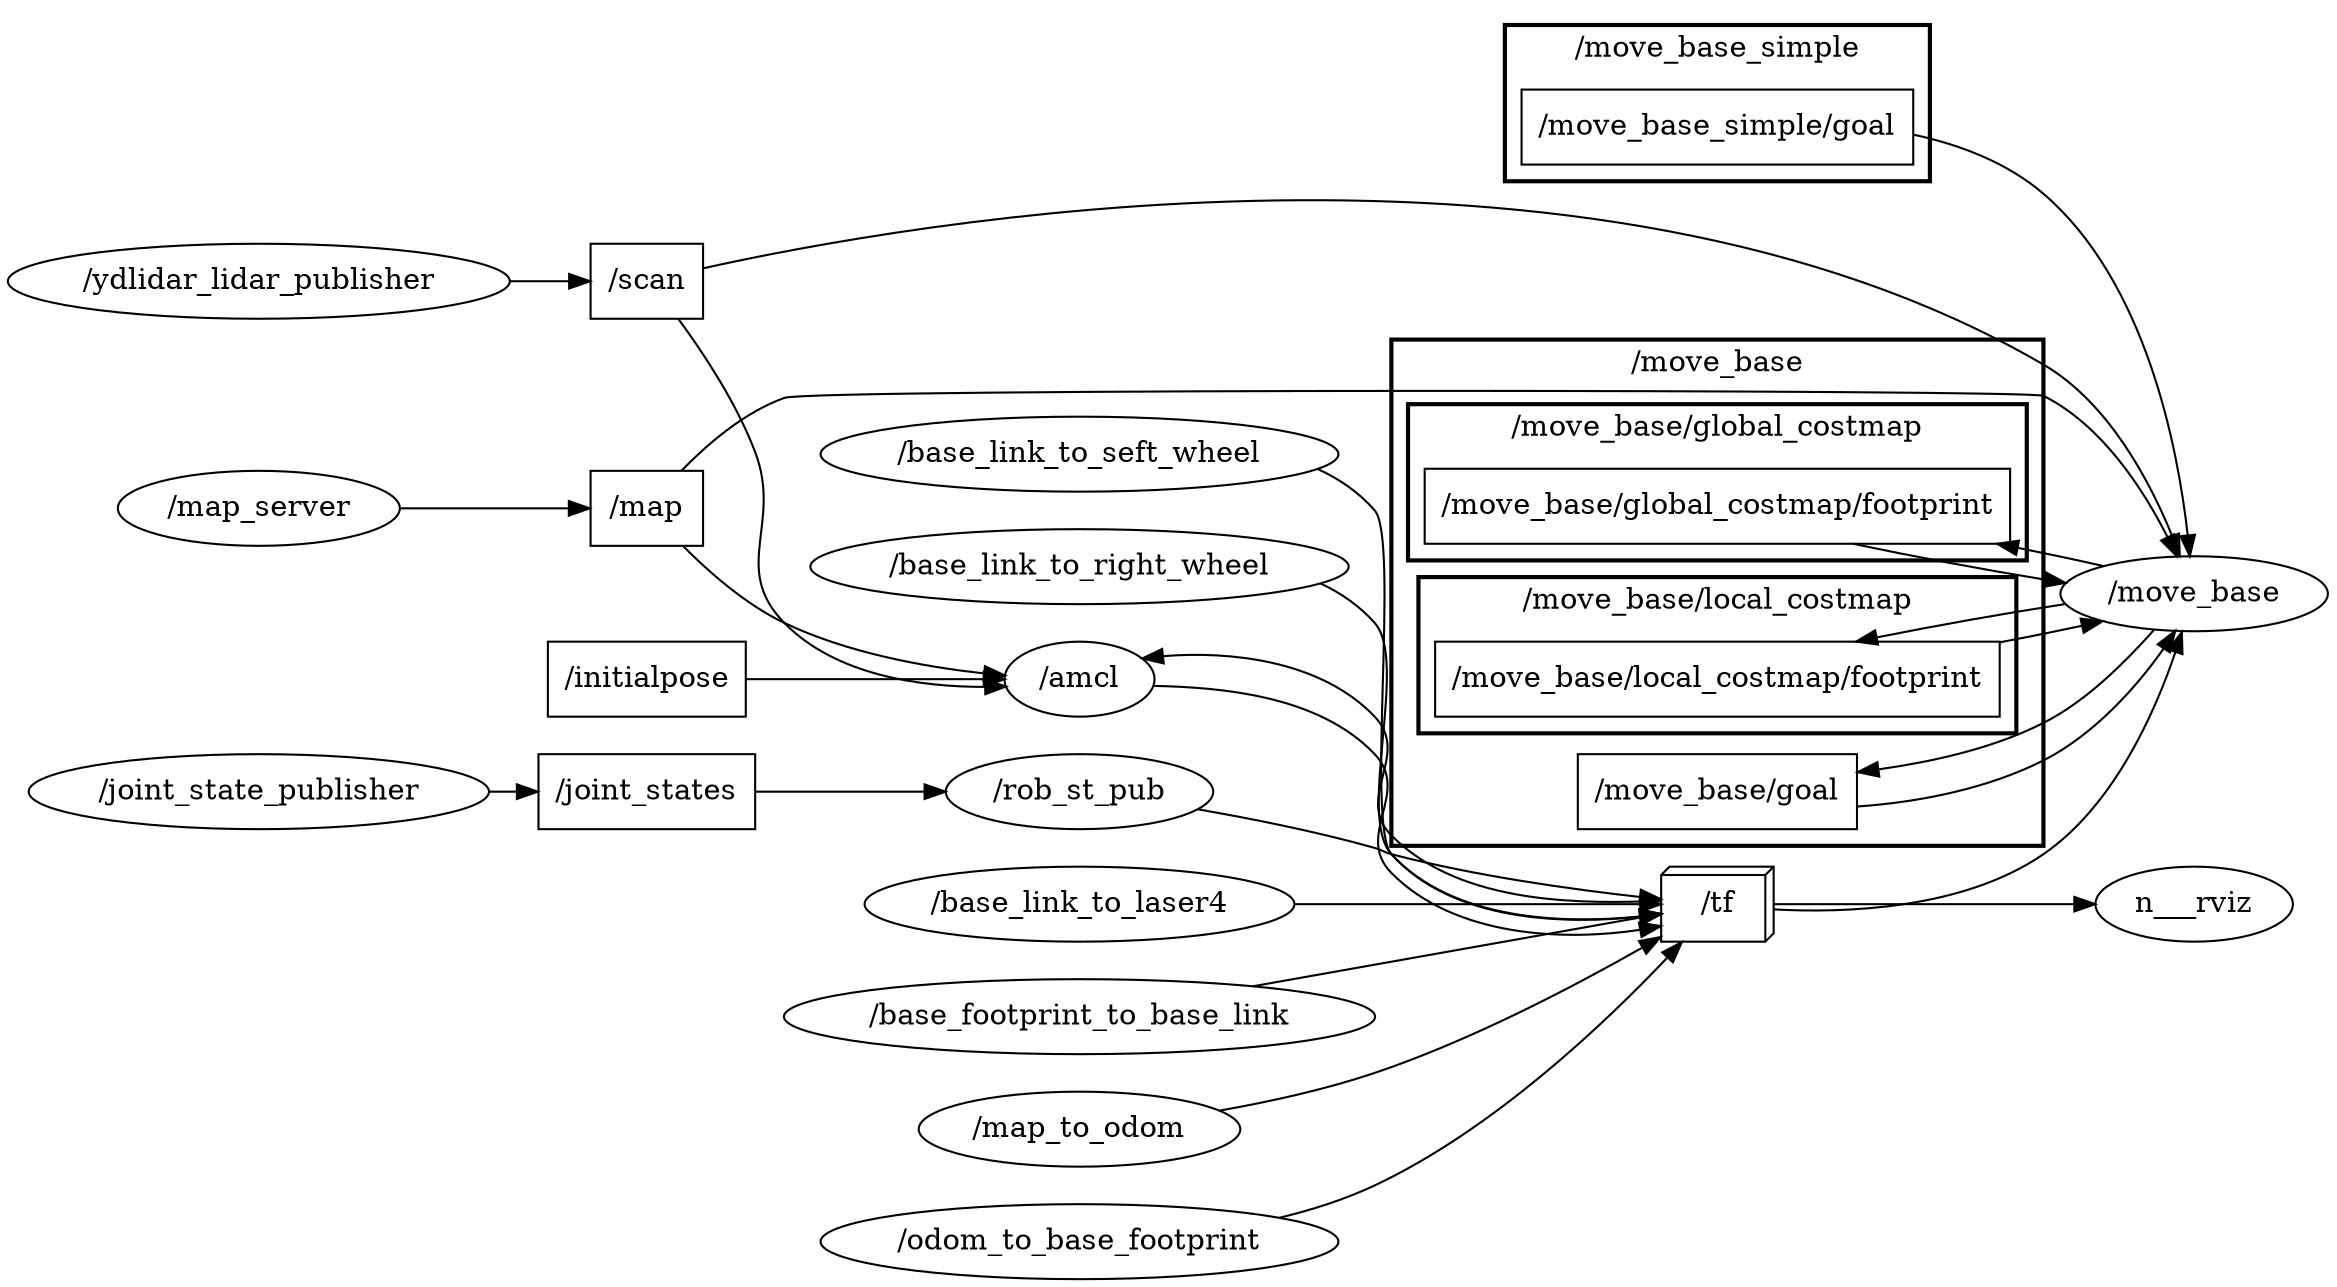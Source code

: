 digraph graphname {
	graph [bb="0,0,904.85,610",
		compound=True,
		rank=same,
		rankdir=LR,
		ranksep=0.2
	];
	node [label="\N"];
	subgraph cluster___move_base {
		graph [bb="535.26,208,790.26,451",
			compound=True,
			label="/move_base",
			lheight=0.21,
			lp="662.76,439.5",
			lwidth=0.92,
			rank=same,
			rankdir=LR,
			ranksep=0.2,
			style=bold
		];
		subgraph cluster___move_base__global_costmap {
			graph [bb="543.26,345,782.26,420",
				compound=True,
				label="/move_base/global_costmap",
				lheight=0.21,
				lp="662.76,408.5",
				lwidth=2.17,
				rank=same,
				rankdir=LR,
				ranksep=0.2,
				style=bold
			];
			t___move_base__global_costmap__footprint			 [URL=topic_3A__move_base__global_costmap__footprint,
				height=0.5,
				label="/move_base/global_costmap/footprint",
				pos="662.76,371",
				shape=box,
				tooltip="topic:/move_base/global_costmap/footprint",
				width=3.0972];
		}
		subgraph cluster___move_base__local_costmap {
			graph [bb="547.26,262,778.26,337",
				compound=True,
				label="/move_base/local_costmap",
				lheight=0.21,
				lp="662.76,325.5",
				lwidth=2.06,
				rank=same,
				rankdir=LR,
				ranksep=0.2,
				style=bold
			];
			t___move_base__local_costmap__footprint			 [URL=topic_3A__move_base__local_costmap__footprint,
				height=0.5,
				label="/move_base/local_costmap/footprint",
				pos="662.76,288",
				shape=box,
				tooltip="topic:/move_base/local_costmap/footprint",
				width=2.9861];
		}
		t___move_base__goal		 [URL=topic_3A__move_base__goal,
			height=0.5,
			label="/move_base/goal",
			pos="662.76,234",
			shape=box,
			tooltip="topic:/move_base/goal",
			width=1.5139];
	}
	subgraph cluster___move_base_simple {
		graph [bb="578.76,527,746.76,602",
			compound=True,
			label="/move_base_simple",
			lheight=0.21,
			lp="662.76,590.5",
			lwidth=1.51,
			rank=same,
			rankdir=LR,
			ranksep=0.2,
			style=bold
		];
		t___move_base_simple__goal		 [URL=topic_3A__move_base_simple__goal,
			height=0.5,
			label="/move_base_simple/goal",
			pos="662.76,553",
			shape=box,
			tooltip="topic:/move_base_simple/goal",
			width=2.1111];
	}
	n___move_base	 [URL=__move_base,
		height=0.5,
		label="/move_base",
		pos="851.56,329",
		shape=ellipse,
		tooltip="/move_base",
		width=1.4804];
	t___move_base__global_costmap__footprint -> n___move_base	 [penwidth=1,
		pos="e,800.3,334.32 716.11,352.99 739.2,347.13 766.36,341.01 790.27,336.27"];
	t___move_base__local_costmap__footprint -> n___move_base	 [penwidth=1,
		pos="e,815.52,315.73 770.4,304.68 782.7,307.47 794.69,310.34 805.52,313.11"];
	t___move_base__goal -> n___move_base	 [penwidth=1,
		pos="e,844.79,310.97 717.33,228.02 741.02,230.19 768.3,236.36 790.26,249 811.63,261.3 829.17,283.89 839.93,302.16"];
	t___move_base_simple__goal -> n___move_base	 [penwidth=1,
		pos="e,848.09,347.16 738.83,546.93 757.53,542.17 776.2,534.2 790.26,521 814.34,498.4 836.23,404.77 846.07,357.13"];
	t___initialpose	 [URL=topic_3A__initialpose,
		height=0.5,
		label="/initialpose",
		pos="246.08,288",
		shape=box,
		tooltip="topic:/initialpose",
		width=1.0694];
	n___amcl	 [URL=__amcl,
		height=0.5,
		label="/amcl",
		pos="414.17,288",
		shape=ellipse,
		tooltip="/amcl",
		width=0.84854];
	t___initialpose -> n___amcl	 [penwidth=1,
		pos="e,383.36,288 284.65,288 311.09,288 346.12,288 373.09,288"];
	t___joint_states	 [URL=topic_3A__joint_states,
		height=0.5,
		label="/joint_states",
		pos="246.08,234",
		shape=box,
		tooltip="topic:/joint_states",
		width=1.1389];
	n___rob_st_pub	 [URL=__rob_st_pub,
		height=0.5,
		label="/rob_st_pub",
		pos="414.17,234",
		shape=ellipse,
		tooltip="/rob_st_pub",
		width=1.4624];
	t___joint_states -> n___rob_st_pub	 [penwidth=1,
		pos="e,361.39,234 287.2,234 306.5,234 329.93,234 351.38,234"];
	t___scan	 [URL=topic_3A__scan,
		height=0.5,
		label="/scan",
		pos="246.08,479",
		shape=box,
		tooltip="topic:/scan",
		width=0.75];
	t___scan -> n___move_base	 [penwidth=1,
		pos="e,847.21,347.16 273.18,485.31 357.63,503.36 620.56,547.27 790.26,439 819.39,420.42 835.91,382.86 844.29,356.84"];
	t___scan -> n___amcl	 [penwidth=1,
		pos="e,383.48,286.67 257.16,460.78 266.51,444.59 279.56,419.99 287.08,397 298.59,361.86 275.81,341.98 301.08,315 319.38,295.47 349.05,288.93 373.41,287.16"];
	t___map	 [URL=topic_3A__map,
		height=0.5,
		label="/map",
		pos="246.08,370",
		shape=box,
		tooltip="topic:/map",
		width=0.75];
	t___map -> n___move_base	 [penwidth=1,
		pos="e,845.95,346.97 258.92,388.22 268.83,400.6 283.76,415.97 301.08,423 313.16,427.9 784.1,427.36 790.26,424 816.39,409.77 833.06,379.08 842.32,356.42"];
	t___map -> n___amcl	 [penwidth=1,
		pos="e,383.72,290.7 259.78,351.78 269.89,339.59 284.7,324.16 301.08,315 323.39,302.53 351.29,295.79 373.8,292.16"];
	n_n__tf	 [URL=topic_3A__tf,
		height=0.5,
		label="/tf",
		pos="662.76,180",
		shape=box3d,
		tooltip="topic:/tf",
		width=0.75];
	n_n__tf -> n___move_base	 [penwidth=1,
		pos="e,848.03,310.84 689.96,178.39 717.88,178.16 761.23,181.9 790.26,204 821.61,227.86 837.89,272 845.58,300.93"];
	n_n__tf -> n___amcl	 [penwidth=1,
		pos="e,441.28,296.38 635.61,183.34 606.47,183.92 560.92,186.12 535.26,213 517.6,231.51 544.47,251.07 527.26,270 508.37,290.78 476.61,296.95 451.55,296.8"];
	n___rviz	 [height=0.5,
		pos="851.56,180",
		width=1.1735];
	n_n__tf -> n___rviz	 [penwidth=1,
		pos="e,809.23,180 689.81,180 718.21,180 763.57,180 799.04,180"];
	n___move_base -> t___move_base__global_costmap__footprint	 [penwidth=1,
		pos="e,773.68,352.98 815.6,342.44 805.97,345.08 795.01,347.88 783.48,350.66"];
	n___move_base -> t___move_base__local_costmap__footprint	 [penwidth=1,
		pos="e,717.37,306.04 800.31,323.95 777.84,319.82 751.2,314.16 727.38,308.48"];
	n___move_base -> t___move_base__goal	 [penwidth=1,
		pos="e,717.33,244.49 836.19,311.44 825.32,297.11 809.32,277.97 790.26,267 771.3,256.09 748.38,250 727.23,246.16"];
	n___amcl -> n_n__tf	 [penwidth=1,
		pos="e,635.61,170.16 443.51,282.49 469.43,280.13 506.28,275.07 527.26,252 544.47,233.07 517.6,213.51 535.26,195 558.12,171.06 596.75,166.69 625.51,169.02"];
	n___rob_st_pub -> n_n__tf	 [penwidth=1,
		pos="e,635.59,183.72 459.37,224.56 480.21,219.87 505.16,213.75 527.26,207 530.89,205.89 531.61,205.02 535.26,204 565.2,195.64 599.91,189.32 625.54,185.27"];
	n___base_link_to_laser4	 [URL=__base_link_to_laser4,
		height=0.5,
		label="/base_link_to_laser4",
		pos="414.17,180",
		shape=ellipse,
		tooltip="/base_link_to_laser4",
		width=2.3109];
	n___base_link_to_laser4 -> n_n__tf	 [penwidth=1,
		pos="e,635.62,180 497.64,180 540.92,180 591.62,180 625.31,180"];
	n___base_footprint_to_base_link	 [URL=__base_footprint_to_base_link,
		height=0.5,
		label="/base_footprint_to_base_link",
		pos="414.17,126",
		shape=ellipse,
		tooltip="/base_footprint_to_base_link",
		width=3.1414];
	n___base_footprint_to_base_link -> n_n__tf	 [penwidth=1,
		pos="e,635.46,174.07 481.12,140.54 527.39,150.59 587.24,163.59 625.33,171.87"];
	n___map_to_odom	 [URL=__map_to_odom,
		height=0.5,
		label="/map_to_odom",
		pos="414.17,72",
		shape=ellipse,
		tooltip="/map_to_odom",
		width=1.8054];
	n___map_to_odom -> n_n__tf	 [penwidth=1,
		pos="e,637.52,161.69 469.3,81.636 488.07,85.837 508.94,91.542 527.26,99 563.98,113.95 602.47,137.86 629,155.84"];
	n___odom_to_base_footprint	 [URL=__odom_to_base_footprint,
		height=0.5,
		label="/odom_to_base_footprint",
		pos="414.17,18",
		shape=ellipse,
		tooltip="/odom_to_base_footprint",
		width=2.7803];
	n___odom_to_base_footprint -> n_n__tf	 [penwidth=1,
		pos="e,650.01,161.99 489.66,29.9 502.68,33.644 515.72,38.558 527.26,45 576.56,72.51 620.15,123.02 643.86,153.85"];
	n___base_link_to_seft_wheel	 [URL=__base_link_to_seft_wheel,
		height=0.5,
		label="/base_link_to_seft_wheel",
		pos="414.17,396",
		shape=ellipse,
		tooltip="/base_link_to_seft_wheel",
		width=2.7984];
	n___base_link_to_seft_wheel -> n_n__tf	 [penwidth=1,
		pos="e,635.67,176.36 502.39,387.28 511.92,382.99 520.56,377.08 527.26,369 538.98,354.87 523.21,217.84 535.26,204 557.14,178.89 596.27,174.78 625.43,175.79"];
	n___base_link_to_right_wheel	 [URL=__base_link_to_right_wheel,
		height=0.5,
		label="/base_link_to_right_wheel",
		pos="414.17,342",
		shape=ellipse,
		tooltip="/base_link_to_right_wheel",
		width=2.9067];
	n___base_link_to_right_wheel -> n_n__tf	 [penwidth=1,
		pos="e,635.53,176.45 503.59,332.5 512.6,328.29 520.79,322.62 527.26,315 543.27,296.15 518.8,222.46 535.26,204 557.36,179.22 596.28,175.02 625.33,175.92"];
	n___joint_state_publisher	 [URL=__joint_state_publisher,
		height=0.5,
		label="/joint_state_publisher",
		pos="95.542,234",
		shape=ellipse,
		tooltip="/joint_state_publisher",
		width=2.4192];
	n___joint_state_publisher -> t___joint_states	 [penwidth=1,
		pos="e,204.86,234 182.68,234 186.75,234 190.78,234 194.71,234"];
	n___map_server	 [URL=__map_server,
		height=0.5,
		label="/map_server",
		pos="95.542,370",
		shape=ellipse,
		tooltip="/map_server",
		width=1.5165];
	n___map_server -> t___map	 [penwidth=1,
		pos="e,219,370 150.32,370 169.67,370 190.98,370 208.58,370"];
	n___ydlidar_lidar_publisher	 [URL=__ydlidar_lidar_publisher,
		height=0.5,
		label="/ydlidar_lidar_publisher",
		pos="95.542,479",
		shape=ellipse,
		tooltip="/ydlidar_lidar_publisher",
		width=2.6539];
	n___ydlidar_lidar_publisher -> t___scan	 [penwidth=1,
		pos="e,218.89,479 191.31,479 197.39,479 203.27,479 208.79,479"];
}
